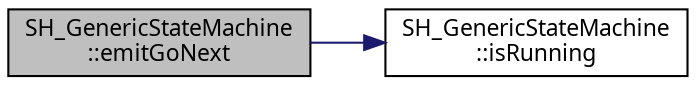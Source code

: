 digraph "SH_GenericStateMachine::emitGoNext"
{
 // INTERACTIVE_SVG=YES
  bgcolor="transparent";
  edge [fontname="Verdana",fontsize="11",labelfontname="Verdana",labelfontsize="11"];
  node [fontname="Verdana",fontsize="11",shape=record];
  rankdir="LR";
  Node1 [label="SH_GenericStateMachine\l::emitGoNext",height=0.2,width=0.4,color="black", fillcolor="grey75", style="filled" fontcolor="black"];
  Node1 -> Node2 [color="midnightblue",fontsize="11",style="solid",fontname="Verdana"];
  Node2 [label="SH_GenericStateMachine\l::isRunning",height=0.2,width=0.4,color="black",URL="$classSH__GenericStateMachine.html#a7e650d582a4c1b8cf2869fb5873b36a9"];
}

